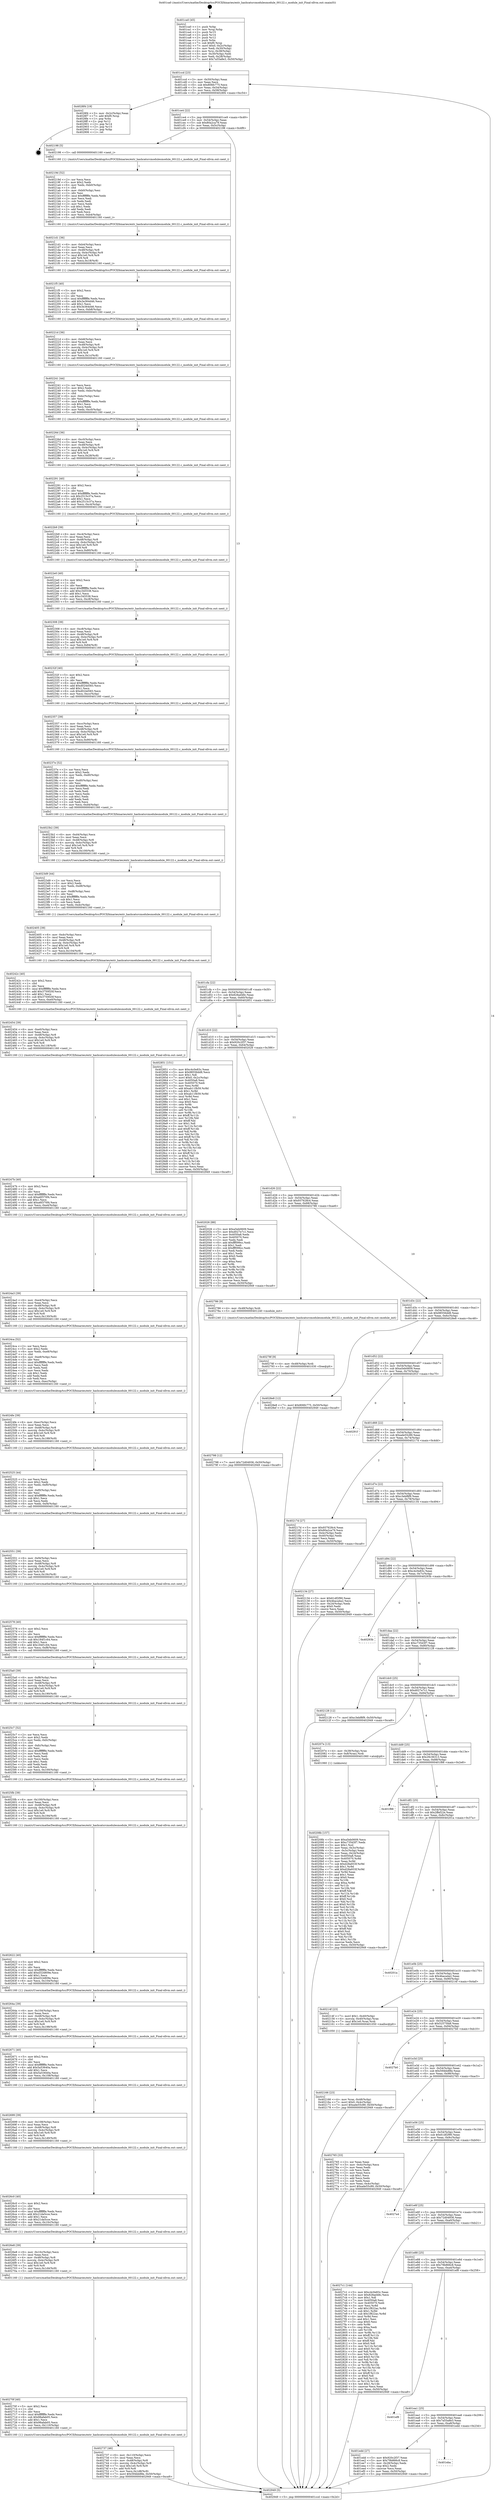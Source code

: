 digraph "0x401ca0" {
  label = "0x401ca0 (/mnt/c/Users/mathe/Desktop/tcc/POCII/binaries/extr_hashcatsrcmodulesmodule_00122.c_module_init_Final-ollvm.out::main(0))"
  labelloc = "t"
  node[shape=record]

  Entry [label="",width=0.3,height=0.3,shape=circle,fillcolor=black,style=filled]
  "0x401ccd" [label="{
     0x401ccd [23]\l
     | [instrs]\l
     &nbsp;&nbsp;0x401ccd \<+3\>: mov -0x50(%rbp),%eax\l
     &nbsp;&nbsp;0x401cd0 \<+2\>: mov %eax,%ecx\l
     &nbsp;&nbsp;0x401cd2 \<+6\>: sub $0x806fc775,%ecx\l
     &nbsp;&nbsp;0x401cd8 \<+3\>: mov %eax,-0x54(%rbp)\l
     &nbsp;&nbsp;0x401cdb \<+3\>: mov %ecx,-0x58(%rbp)\l
     &nbsp;&nbsp;0x401cde \<+6\>: je 00000000004028f4 \<main+0xc54\>\l
  }"]
  "0x4028f4" [label="{
     0x4028f4 [19]\l
     | [instrs]\l
     &nbsp;&nbsp;0x4028f4 \<+3\>: mov -0x2c(%rbp),%eax\l
     &nbsp;&nbsp;0x4028f7 \<+7\>: add $0xf0,%rsp\l
     &nbsp;&nbsp;0x4028fe \<+1\>: pop %rbx\l
     &nbsp;&nbsp;0x4028ff \<+2\>: pop %r12\l
     &nbsp;&nbsp;0x402901 \<+2\>: pop %r14\l
     &nbsp;&nbsp;0x402903 \<+2\>: pop %r15\l
     &nbsp;&nbsp;0x402905 \<+1\>: pop %rbp\l
     &nbsp;&nbsp;0x402906 \<+1\>: ret\l
  }"]
  "0x401ce4" [label="{
     0x401ce4 [22]\l
     | [instrs]\l
     &nbsp;&nbsp;0x401ce4 \<+5\>: jmp 0000000000401ce9 \<main+0x49\>\l
     &nbsp;&nbsp;0x401ce9 \<+3\>: mov -0x54(%rbp),%eax\l
     &nbsp;&nbsp;0x401cec \<+5\>: sub $0x80a2ca79,%eax\l
     &nbsp;&nbsp;0x401cf1 \<+3\>: mov %eax,-0x5c(%rbp)\l
     &nbsp;&nbsp;0x401cf4 \<+6\>: je 0000000000402198 \<main+0x4f8\>\l
  }"]
  Exit [label="",width=0.3,height=0.3,shape=circle,fillcolor=black,style=filled,peripheries=2]
  "0x402198" [label="{
     0x402198 [5]\l
     | [instrs]\l
     &nbsp;&nbsp;0x402198 \<+5\>: call 0000000000401160 \<next_i\>\l
     | [calls]\l
     &nbsp;&nbsp;0x401160 \{1\} (/mnt/c/Users/mathe/Desktop/tcc/POCII/binaries/extr_hashcatsrcmodulesmodule_00122.c_module_init_Final-ollvm.out::next_i)\l
  }"]
  "0x401cfa" [label="{
     0x401cfa [22]\l
     | [instrs]\l
     &nbsp;&nbsp;0x401cfa \<+5\>: jmp 0000000000401cff \<main+0x5f\>\l
     &nbsp;&nbsp;0x401cff \<+3\>: mov -0x54(%rbp),%eax\l
     &nbsp;&nbsp;0x401d02 \<+5\>: sub $0x828ad48c,%eax\l
     &nbsp;&nbsp;0x401d07 \<+3\>: mov %eax,-0x60(%rbp)\l
     &nbsp;&nbsp;0x401d0a \<+6\>: je 0000000000402851 \<main+0xbb1\>\l
  }"]
  "0x402798" [label="{
     0x402798 [12]\l
     | [instrs]\l
     &nbsp;&nbsp;0x402798 \<+7\>: movl $0x72d04936,-0x50(%rbp)\l
     &nbsp;&nbsp;0x40279f \<+5\>: jmp 0000000000402949 \<main+0xca9\>\l
  }"]
  "0x402851" [label="{
     0x402851 [151]\l
     | [instrs]\l
     &nbsp;&nbsp;0x402851 \<+5\>: mov $0xc4c0e83c,%eax\l
     &nbsp;&nbsp;0x402856 \<+5\>: mov $0x98556dd8,%ecx\l
     &nbsp;&nbsp;0x40285b \<+2\>: mov $0x1,%dl\l
     &nbsp;&nbsp;0x40285d \<+7\>: movl $0x0,-0x2c(%rbp)\l
     &nbsp;&nbsp;0x402864 \<+7\>: mov 0x4050a8,%esi\l
     &nbsp;&nbsp;0x40286b \<+7\>: mov 0x405070,%edi\l
     &nbsp;&nbsp;0x402872 \<+3\>: mov %esi,%r8d\l
     &nbsp;&nbsp;0x402875 \<+7\>: add $0xab11fb59,%r8d\l
     &nbsp;&nbsp;0x40287c \<+4\>: sub $0x1,%r8d\l
     &nbsp;&nbsp;0x402880 \<+7\>: sub $0xab11fb59,%r8d\l
     &nbsp;&nbsp;0x402887 \<+4\>: imul %r8d,%esi\l
     &nbsp;&nbsp;0x40288b \<+3\>: and $0x1,%esi\l
     &nbsp;&nbsp;0x40288e \<+3\>: cmp $0x0,%esi\l
     &nbsp;&nbsp;0x402891 \<+4\>: sete %r9b\l
     &nbsp;&nbsp;0x402895 \<+3\>: cmp $0xa,%edi\l
     &nbsp;&nbsp;0x402898 \<+4\>: setl %r10b\l
     &nbsp;&nbsp;0x40289c \<+3\>: mov %r9b,%r11b\l
     &nbsp;&nbsp;0x40289f \<+4\>: xor $0xff,%r11b\l
     &nbsp;&nbsp;0x4028a3 \<+3\>: mov %r10b,%bl\l
     &nbsp;&nbsp;0x4028a6 \<+3\>: xor $0xff,%bl\l
     &nbsp;&nbsp;0x4028a9 \<+3\>: xor $0x1,%dl\l
     &nbsp;&nbsp;0x4028ac \<+3\>: mov %r11b,%r14b\l
     &nbsp;&nbsp;0x4028af \<+4\>: and $0xff,%r14b\l
     &nbsp;&nbsp;0x4028b3 \<+3\>: and %dl,%r9b\l
     &nbsp;&nbsp;0x4028b6 \<+3\>: mov %bl,%r15b\l
     &nbsp;&nbsp;0x4028b9 \<+4\>: and $0xff,%r15b\l
     &nbsp;&nbsp;0x4028bd \<+3\>: and %dl,%r10b\l
     &nbsp;&nbsp;0x4028c0 \<+3\>: or %r9b,%r14b\l
     &nbsp;&nbsp;0x4028c3 \<+3\>: or %r10b,%r15b\l
     &nbsp;&nbsp;0x4028c6 \<+3\>: xor %r15b,%r14b\l
     &nbsp;&nbsp;0x4028c9 \<+3\>: or %bl,%r11b\l
     &nbsp;&nbsp;0x4028cc \<+4\>: xor $0xff,%r11b\l
     &nbsp;&nbsp;0x4028d0 \<+3\>: or $0x1,%dl\l
     &nbsp;&nbsp;0x4028d3 \<+3\>: and %dl,%r11b\l
     &nbsp;&nbsp;0x4028d6 \<+3\>: or %r11b,%r14b\l
     &nbsp;&nbsp;0x4028d9 \<+4\>: test $0x1,%r14b\l
     &nbsp;&nbsp;0x4028dd \<+3\>: cmovne %ecx,%eax\l
     &nbsp;&nbsp;0x4028e0 \<+3\>: mov %eax,-0x50(%rbp)\l
     &nbsp;&nbsp;0x4028e3 \<+5\>: jmp 0000000000402949 \<main+0xca9\>\l
  }"]
  "0x401d10" [label="{
     0x401d10 [22]\l
     | [instrs]\l
     &nbsp;&nbsp;0x401d10 \<+5\>: jmp 0000000000401d15 \<main+0x75\>\l
     &nbsp;&nbsp;0x401d15 \<+3\>: mov -0x54(%rbp),%eax\l
     &nbsp;&nbsp;0x401d18 \<+5\>: sub $0x920c2f37,%eax\l
     &nbsp;&nbsp;0x401d1d \<+3\>: mov %eax,-0x64(%rbp)\l
     &nbsp;&nbsp;0x401d20 \<+6\>: je 0000000000402026 \<main+0x386\>\l
  }"]
  "0x40278f" [label="{
     0x40278f [9]\l
     | [instrs]\l
     &nbsp;&nbsp;0x40278f \<+4\>: mov -0x48(%rbp),%rdi\l
     &nbsp;&nbsp;0x402793 \<+5\>: call 0000000000401030 \<free@plt\>\l
     | [calls]\l
     &nbsp;&nbsp;0x401030 \{1\} (unknown)\l
  }"]
  "0x402026" [label="{
     0x402026 [88]\l
     | [instrs]\l
     &nbsp;&nbsp;0x402026 \<+5\>: mov $0xa5eb0609,%eax\l
     &nbsp;&nbsp;0x40202b \<+5\>: mov $0xd027e7c1,%ecx\l
     &nbsp;&nbsp;0x402030 \<+7\>: mov 0x4050a8,%edx\l
     &nbsp;&nbsp;0x402037 \<+7\>: mov 0x405070,%esi\l
     &nbsp;&nbsp;0x40203e \<+2\>: mov %edx,%edi\l
     &nbsp;&nbsp;0x402040 \<+6\>: add $0xfff099cc,%edi\l
     &nbsp;&nbsp;0x402046 \<+3\>: sub $0x1,%edi\l
     &nbsp;&nbsp;0x402049 \<+6\>: sub $0xfff099cc,%edi\l
     &nbsp;&nbsp;0x40204f \<+3\>: imul %edi,%edx\l
     &nbsp;&nbsp;0x402052 \<+3\>: and $0x1,%edx\l
     &nbsp;&nbsp;0x402055 \<+3\>: cmp $0x0,%edx\l
     &nbsp;&nbsp;0x402058 \<+4\>: sete %r8b\l
     &nbsp;&nbsp;0x40205c \<+3\>: cmp $0xa,%esi\l
     &nbsp;&nbsp;0x40205f \<+4\>: setl %r9b\l
     &nbsp;&nbsp;0x402063 \<+3\>: mov %r8b,%r10b\l
     &nbsp;&nbsp;0x402066 \<+3\>: and %r9b,%r10b\l
     &nbsp;&nbsp;0x402069 \<+3\>: xor %r9b,%r8b\l
     &nbsp;&nbsp;0x40206c \<+3\>: or %r8b,%r10b\l
     &nbsp;&nbsp;0x40206f \<+4\>: test $0x1,%r10b\l
     &nbsp;&nbsp;0x402073 \<+3\>: cmovne %ecx,%eax\l
     &nbsp;&nbsp;0x402076 \<+3\>: mov %eax,-0x50(%rbp)\l
     &nbsp;&nbsp;0x402079 \<+5\>: jmp 0000000000402949 \<main+0xca9\>\l
  }"]
  "0x401d26" [label="{
     0x401d26 [22]\l
     | [instrs]\l
     &nbsp;&nbsp;0x401d26 \<+5\>: jmp 0000000000401d2b \<main+0x8b\>\l
     &nbsp;&nbsp;0x401d2b \<+3\>: mov -0x54(%rbp),%eax\l
     &nbsp;&nbsp;0x401d2e \<+5\>: sub $0x937628c4,%eax\l
     &nbsp;&nbsp;0x401d33 \<+3\>: mov %eax,-0x68(%rbp)\l
     &nbsp;&nbsp;0x401d36 \<+6\>: je 0000000000402786 \<main+0xae6\>\l
  }"]
  "0x402737" [label="{
     0x402737 [46]\l
     | [instrs]\l
     &nbsp;&nbsp;0x402737 \<+6\>: mov -0x110(%rbp),%ecx\l
     &nbsp;&nbsp;0x40273d \<+3\>: imul %eax,%ecx\l
     &nbsp;&nbsp;0x402740 \<+4\>: mov -0x48(%rbp),%r8\l
     &nbsp;&nbsp;0x402744 \<+4\>: movslq -0x4c(%rbp),%r9\l
     &nbsp;&nbsp;0x402748 \<+7\>: imul $0x1e0,%r9,%r9\l
     &nbsp;&nbsp;0x40274f \<+3\>: add %r9,%r8\l
     &nbsp;&nbsp;0x402752 \<+7\>: mov %ecx,0x1d8(%r8)\l
     &nbsp;&nbsp;0x402759 \<+7\>: movl $0x594bb88e,-0x50(%rbp)\l
     &nbsp;&nbsp;0x402760 \<+5\>: jmp 0000000000402949 \<main+0xca9\>\l
  }"]
  "0x402786" [label="{
     0x402786 [9]\l
     | [instrs]\l
     &nbsp;&nbsp;0x402786 \<+4\>: mov -0x48(%rbp),%rdi\l
     &nbsp;&nbsp;0x40278a \<+5\>: call 0000000000401240 \<module_init\>\l
     | [calls]\l
     &nbsp;&nbsp;0x401240 \{1\} (/mnt/c/Users/mathe/Desktop/tcc/POCII/binaries/extr_hashcatsrcmodulesmodule_00122.c_module_init_Final-ollvm.out::module_init)\l
  }"]
  "0x401d3c" [label="{
     0x401d3c [22]\l
     | [instrs]\l
     &nbsp;&nbsp;0x401d3c \<+5\>: jmp 0000000000401d41 \<main+0xa1\>\l
     &nbsp;&nbsp;0x401d41 \<+3\>: mov -0x54(%rbp),%eax\l
     &nbsp;&nbsp;0x401d44 \<+5\>: sub $0x98556dd8,%eax\l
     &nbsp;&nbsp;0x401d49 \<+3\>: mov %eax,-0x6c(%rbp)\l
     &nbsp;&nbsp;0x401d4c \<+6\>: je 00000000004028e8 \<main+0xc48\>\l
  }"]
  "0x40270f" [label="{
     0x40270f [40]\l
     | [instrs]\l
     &nbsp;&nbsp;0x40270f \<+5\>: mov $0x2,%ecx\l
     &nbsp;&nbsp;0x402714 \<+1\>: cltd\l
     &nbsp;&nbsp;0x402715 \<+2\>: idiv %ecx\l
     &nbsp;&nbsp;0x402717 \<+6\>: imul $0xfffffffe,%edx,%ecx\l
     &nbsp;&nbsp;0x40271d \<+6\>: sub $0x98afab05,%ecx\l
     &nbsp;&nbsp;0x402723 \<+3\>: add $0x1,%ecx\l
     &nbsp;&nbsp;0x402726 \<+6\>: add $0x98afab05,%ecx\l
     &nbsp;&nbsp;0x40272c \<+6\>: mov %ecx,-0x110(%rbp)\l
     &nbsp;&nbsp;0x402732 \<+5\>: call 0000000000401160 \<next_i\>\l
     | [calls]\l
     &nbsp;&nbsp;0x401160 \{1\} (/mnt/c/Users/mathe/Desktop/tcc/POCII/binaries/extr_hashcatsrcmodulesmodule_00122.c_module_init_Final-ollvm.out::next_i)\l
  }"]
  "0x4028e8" [label="{
     0x4028e8 [12]\l
     | [instrs]\l
     &nbsp;&nbsp;0x4028e8 \<+7\>: movl $0x806fc775,-0x50(%rbp)\l
     &nbsp;&nbsp;0x4028ef \<+5\>: jmp 0000000000402949 \<main+0xca9\>\l
  }"]
  "0x401d52" [label="{
     0x401d52 [22]\l
     | [instrs]\l
     &nbsp;&nbsp;0x401d52 \<+5\>: jmp 0000000000401d57 \<main+0xb7\>\l
     &nbsp;&nbsp;0x401d57 \<+3\>: mov -0x54(%rbp),%eax\l
     &nbsp;&nbsp;0x401d5a \<+5\>: sub $0xa5eb0609,%eax\l
     &nbsp;&nbsp;0x401d5f \<+3\>: mov %eax,-0x70(%rbp)\l
     &nbsp;&nbsp;0x401d62 \<+6\>: je 000000000040291f \<main+0xc7f\>\l
  }"]
  "0x4026e8" [label="{
     0x4026e8 [39]\l
     | [instrs]\l
     &nbsp;&nbsp;0x4026e8 \<+6\>: mov -0x10c(%rbp),%ecx\l
     &nbsp;&nbsp;0x4026ee \<+3\>: imul %eax,%ecx\l
     &nbsp;&nbsp;0x4026f1 \<+4\>: mov -0x48(%rbp),%r8\l
     &nbsp;&nbsp;0x4026f5 \<+4\>: movslq -0x4c(%rbp),%r9\l
     &nbsp;&nbsp;0x4026f9 \<+7\>: imul $0x1e0,%r9,%r9\l
     &nbsp;&nbsp;0x402700 \<+3\>: add %r9,%r8\l
     &nbsp;&nbsp;0x402703 \<+7\>: mov %ecx,0x1d4(%r8)\l
     &nbsp;&nbsp;0x40270a \<+5\>: call 0000000000401160 \<next_i\>\l
     | [calls]\l
     &nbsp;&nbsp;0x401160 \{1\} (/mnt/c/Users/mathe/Desktop/tcc/POCII/binaries/extr_hashcatsrcmodulesmodule_00122.c_module_init_Final-ollvm.out::next_i)\l
  }"]
  "0x40291f" [label="{
     0x40291f\l
  }", style=dashed]
  "0x401d68" [label="{
     0x401d68 [22]\l
     | [instrs]\l
     &nbsp;&nbsp;0x401d68 \<+5\>: jmp 0000000000401d6d \<main+0xcd\>\l
     &nbsp;&nbsp;0x401d6d \<+3\>: mov -0x54(%rbp),%eax\l
     &nbsp;&nbsp;0x401d70 \<+5\>: sub $0xade55c89,%eax\l
     &nbsp;&nbsp;0x401d75 \<+3\>: mov %eax,-0x74(%rbp)\l
     &nbsp;&nbsp;0x401d78 \<+6\>: je 000000000040217d \<main+0x4dd\>\l
  }"]
  "0x4026c0" [label="{
     0x4026c0 [40]\l
     | [instrs]\l
     &nbsp;&nbsp;0x4026c0 \<+5\>: mov $0x2,%ecx\l
     &nbsp;&nbsp;0x4026c5 \<+1\>: cltd\l
     &nbsp;&nbsp;0x4026c6 \<+2\>: idiv %ecx\l
     &nbsp;&nbsp;0x4026c8 \<+6\>: imul $0xfffffffe,%edx,%ecx\l
     &nbsp;&nbsp;0x4026ce \<+6\>: add $0x21da5cce,%ecx\l
     &nbsp;&nbsp;0x4026d4 \<+3\>: add $0x1,%ecx\l
     &nbsp;&nbsp;0x4026d7 \<+6\>: sub $0x21da5cce,%ecx\l
     &nbsp;&nbsp;0x4026dd \<+6\>: mov %ecx,-0x10c(%rbp)\l
     &nbsp;&nbsp;0x4026e3 \<+5\>: call 0000000000401160 \<next_i\>\l
     | [calls]\l
     &nbsp;&nbsp;0x401160 \{1\} (/mnt/c/Users/mathe/Desktop/tcc/POCII/binaries/extr_hashcatsrcmodulesmodule_00122.c_module_init_Final-ollvm.out::next_i)\l
  }"]
  "0x40217d" [label="{
     0x40217d [27]\l
     | [instrs]\l
     &nbsp;&nbsp;0x40217d \<+5\>: mov $0x937628c4,%eax\l
     &nbsp;&nbsp;0x402182 \<+5\>: mov $0x80a2ca79,%ecx\l
     &nbsp;&nbsp;0x402187 \<+3\>: mov -0x4c(%rbp),%edx\l
     &nbsp;&nbsp;0x40218a \<+3\>: cmp -0x40(%rbp),%edx\l
     &nbsp;&nbsp;0x40218d \<+3\>: cmovl %ecx,%eax\l
     &nbsp;&nbsp;0x402190 \<+3\>: mov %eax,-0x50(%rbp)\l
     &nbsp;&nbsp;0x402193 \<+5\>: jmp 0000000000402949 \<main+0xca9\>\l
  }"]
  "0x401d7e" [label="{
     0x401d7e [22]\l
     | [instrs]\l
     &nbsp;&nbsp;0x401d7e \<+5\>: jmp 0000000000401d83 \<main+0xe3\>\l
     &nbsp;&nbsp;0x401d83 \<+3\>: mov -0x54(%rbp),%eax\l
     &nbsp;&nbsp;0x401d86 \<+5\>: sub $0xc3ebf8f9,%eax\l
     &nbsp;&nbsp;0x401d8b \<+3\>: mov %eax,-0x78(%rbp)\l
     &nbsp;&nbsp;0x401d8e \<+6\>: je 0000000000402134 \<main+0x494\>\l
  }"]
  "0x402699" [label="{
     0x402699 [39]\l
     | [instrs]\l
     &nbsp;&nbsp;0x402699 \<+6\>: mov -0x108(%rbp),%ecx\l
     &nbsp;&nbsp;0x40269f \<+3\>: imul %eax,%ecx\l
     &nbsp;&nbsp;0x4026a2 \<+4\>: mov -0x48(%rbp),%r8\l
     &nbsp;&nbsp;0x4026a6 \<+4\>: movslq -0x4c(%rbp),%r9\l
     &nbsp;&nbsp;0x4026aa \<+7\>: imul $0x1e0,%r9,%r9\l
     &nbsp;&nbsp;0x4026b1 \<+3\>: add %r9,%r8\l
     &nbsp;&nbsp;0x4026b4 \<+7\>: mov %ecx,0x1d0(%r8)\l
     &nbsp;&nbsp;0x4026bb \<+5\>: call 0000000000401160 \<next_i\>\l
     | [calls]\l
     &nbsp;&nbsp;0x401160 \{1\} (/mnt/c/Users/mathe/Desktop/tcc/POCII/binaries/extr_hashcatsrcmodulesmodule_00122.c_module_init_Final-ollvm.out::next_i)\l
  }"]
  "0x402134" [label="{
     0x402134 [27]\l
     | [instrs]\l
     &nbsp;&nbsp;0x402134 \<+5\>: mov $0x61df2f90,%eax\l
     &nbsp;&nbsp;0x402139 \<+5\>: mov $0x4baca4a2,%ecx\l
     &nbsp;&nbsp;0x40213e \<+3\>: mov -0x24(%rbp),%edx\l
     &nbsp;&nbsp;0x402141 \<+3\>: cmp $0x0,%edx\l
     &nbsp;&nbsp;0x402144 \<+3\>: cmove %ecx,%eax\l
     &nbsp;&nbsp;0x402147 \<+3\>: mov %eax,-0x50(%rbp)\l
     &nbsp;&nbsp;0x40214a \<+5\>: jmp 0000000000402949 \<main+0xca9\>\l
  }"]
  "0x401d94" [label="{
     0x401d94 [22]\l
     | [instrs]\l
     &nbsp;&nbsp;0x401d94 \<+5\>: jmp 0000000000401d99 \<main+0xf9\>\l
     &nbsp;&nbsp;0x401d99 \<+3\>: mov -0x54(%rbp),%eax\l
     &nbsp;&nbsp;0x401d9c \<+5\>: sub $0xc4c0e83c,%eax\l
     &nbsp;&nbsp;0x401da1 \<+3\>: mov %eax,-0x7c(%rbp)\l
     &nbsp;&nbsp;0x401da4 \<+6\>: je 000000000040293b \<main+0xc9b\>\l
  }"]
  "0x402671" [label="{
     0x402671 [40]\l
     | [instrs]\l
     &nbsp;&nbsp;0x402671 \<+5\>: mov $0x2,%ecx\l
     &nbsp;&nbsp;0x402676 \<+1\>: cltd\l
     &nbsp;&nbsp;0x402677 \<+2\>: idiv %ecx\l
     &nbsp;&nbsp;0x402679 \<+6\>: imul $0xfffffffe,%edx,%ecx\l
     &nbsp;&nbsp;0x40267f \<+6\>: add $0x5a53640a,%ecx\l
     &nbsp;&nbsp;0x402685 \<+3\>: add $0x1,%ecx\l
     &nbsp;&nbsp;0x402688 \<+6\>: sub $0x5a53640a,%ecx\l
     &nbsp;&nbsp;0x40268e \<+6\>: mov %ecx,-0x108(%rbp)\l
     &nbsp;&nbsp;0x402694 \<+5\>: call 0000000000401160 \<next_i\>\l
     | [calls]\l
     &nbsp;&nbsp;0x401160 \{1\} (/mnt/c/Users/mathe/Desktop/tcc/POCII/binaries/extr_hashcatsrcmodulesmodule_00122.c_module_init_Final-ollvm.out::next_i)\l
  }"]
  "0x40293b" [label="{
     0x40293b\l
  }", style=dashed]
  "0x401daa" [label="{
     0x401daa [22]\l
     | [instrs]\l
     &nbsp;&nbsp;0x401daa \<+5\>: jmp 0000000000401daf \<main+0x10f\>\l
     &nbsp;&nbsp;0x401daf \<+3\>: mov -0x54(%rbp),%eax\l
     &nbsp;&nbsp;0x401db2 \<+5\>: sub $0xc735d3f7,%eax\l
     &nbsp;&nbsp;0x401db7 \<+3\>: mov %eax,-0x80(%rbp)\l
     &nbsp;&nbsp;0x401dba \<+6\>: je 0000000000402128 \<main+0x488\>\l
  }"]
  "0x40264a" [label="{
     0x40264a [39]\l
     | [instrs]\l
     &nbsp;&nbsp;0x40264a \<+6\>: mov -0x104(%rbp),%ecx\l
     &nbsp;&nbsp;0x402650 \<+3\>: imul %eax,%ecx\l
     &nbsp;&nbsp;0x402653 \<+4\>: mov -0x48(%rbp),%r8\l
     &nbsp;&nbsp;0x402657 \<+4\>: movslq -0x4c(%rbp),%r9\l
     &nbsp;&nbsp;0x40265b \<+7\>: imul $0x1e0,%r9,%r9\l
     &nbsp;&nbsp;0x402662 \<+3\>: add %r9,%r8\l
     &nbsp;&nbsp;0x402665 \<+7\>: mov %ecx,0x198(%r8)\l
     &nbsp;&nbsp;0x40266c \<+5\>: call 0000000000401160 \<next_i\>\l
     | [calls]\l
     &nbsp;&nbsp;0x401160 \{1\} (/mnt/c/Users/mathe/Desktop/tcc/POCII/binaries/extr_hashcatsrcmodulesmodule_00122.c_module_init_Final-ollvm.out::next_i)\l
  }"]
  "0x402128" [label="{
     0x402128 [12]\l
     | [instrs]\l
     &nbsp;&nbsp;0x402128 \<+7\>: movl $0xc3ebf8f9,-0x50(%rbp)\l
     &nbsp;&nbsp;0x40212f \<+5\>: jmp 0000000000402949 \<main+0xca9\>\l
  }"]
  "0x401dc0" [label="{
     0x401dc0 [25]\l
     | [instrs]\l
     &nbsp;&nbsp;0x401dc0 \<+5\>: jmp 0000000000401dc5 \<main+0x125\>\l
     &nbsp;&nbsp;0x401dc5 \<+3\>: mov -0x54(%rbp),%eax\l
     &nbsp;&nbsp;0x401dc8 \<+5\>: sub $0xd027e7c1,%eax\l
     &nbsp;&nbsp;0x401dcd \<+6\>: mov %eax,-0x84(%rbp)\l
     &nbsp;&nbsp;0x401dd3 \<+6\>: je 000000000040207e \<main+0x3de\>\l
  }"]
  "0x402622" [label="{
     0x402622 [40]\l
     | [instrs]\l
     &nbsp;&nbsp;0x402622 \<+5\>: mov $0x2,%ecx\l
     &nbsp;&nbsp;0x402627 \<+1\>: cltd\l
     &nbsp;&nbsp;0x402628 \<+2\>: idiv %ecx\l
     &nbsp;&nbsp;0x40262a \<+6\>: imul $0xfffffffe,%edx,%ecx\l
     &nbsp;&nbsp;0x402630 \<+6\>: add $0xd324809e,%ecx\l
     &nbsp;&nbsp;0x402636 \<+3\>: add $0x1,%ecx\l
     &nbsp;&nbsp;0x402639 \<+6\>: sub $0xd324809e,%ecx\l
     &nbsp;&nbsp;0x40263f \<+6\>: mov %ecx,-0x104(%rbp)\l
     &nbsp;&nbsp;0x402645 \<+5\>: call 0000000000401160 \<next_i\>\l
     | [calls]\l
     &nbsp;&nbsp;0x401160 \{1\} (/mnt/c/Users/mathe/Desktop/tcc/POCII/binaries/extr_hashcatsrcmodulesmodule_00122.c_module_init_Final-ollvm.out::next_i)\l
  }"]
  "0x40207e" [label="{
     0x40207e [13]\l
     | [instrs]\l
     &nbsp;&nbsp;0x40207e \<+4\>: mov -0x38(%rbp),%rax\l
     &nbsp;&nbsp;0x402082 \<+4\>: mov 0x8(%rax),%rdi\l
     &nbsp;&nbsp;0x402086 \<+5\>: call 0000000000401060 \<atoi@plt\>\l
     | [calls]\l
     &nbsp;&nbsp;0x401060 \{1\} (unknown)\l
  }"]
  "0x401dd9" [label="{
     0x401dd9 [25]\l
     | [instrs]\l
     &nbsp;&nbsp;0x401dd9 \<+5\>: jmp 0000000000401dde \<main+0x13e\>\l
     &nbsp;&nbsp;0x401dde \<+3\>: mov -0x54(%rbp),%eax\l
     &nbsp;&nbsp;0x401de1 \<+5\>: sub $0x29c36313,%eax\l
     &nbsp;&nbsp;0x401de6 \<+6\>: mov %eax,-0x88(%rbp)\l
     &nbsp;&nbsp;0x401dec \<+6\>: je 0000000000401f88 \<main+0x2e8\>\l
  }"]
  "0x4025fb" [label="{
     0x4025fb [39]\l
     | [instrs]\l
     &nbsp;&nbsp;0x4025fb \<+6\>: mov -0x100(%rbp),%ecx\l
     &nbsp;&nbsp;0x402601 \<+3\>: imul %eax,%ecx\l
     &nbsp;&nbsp;0x402604 \<+4\>: mov -0x48(%rbp),%r8\l
     &nbsp;&nbsp;0x402608 \<+4\>: movslq -0x4c(%rbp),%r9\l
     &nbsp;&nbsp;0x40260c \<+7\>: imul $0x1e0,%r9,%r9\l
     &nbsp;&nbsp;0x402613 \<+3\>: add %r9,%r8\l
     &nbsp;&nbsp;0x402616 \<+7\>: mov %ecx,0x194(%r8)\l
     &nbsp;&nbsp;0x40261d \<+5\>: call 0000000000401160 \<next_i\>\l
     | [calls]\l
     &nbsp;&nbsp;0x401160 \{1\} (/mnt/c/Users/mathe/Desktop/tcc/POCII/binaries/extr_hashcatsrcmodulesmodule_00122.c_module_init_Final-ollvm.out::next_i)\l
  }"]
  "0x401f88" [label="{
     0x401f88\l
  }", style=dashed]
  "0x401df2" [label="{
     0x401df2 [25]\l
     | [instrs]\l
     &nbsp;&nbsp;0x401df2 \<+5\>: jmp 0000000000401df7 \<main+0x157\>\l
     &nbsp;&nbsp;0x401df7 \<+3\>: mov -0x54(%rbp),%eax\l
     &nbsp;&nbsp;0x401dfa \<+5\>: sub $0x2ffef22e,%eax\l
     &nbsp;&nbsp;0x401dff \<+6\>: mov %eax,-0x8c(%rbp)\l
     &nbsp;&nbsp;0x401e05 \<+6\>: je 000000000040201a \<main+0x37a\>\l
  }"]
  "0x4025c7" [label="{
     0x4025c7 [52]\l
     | [instrs]\l
     &nbsp;&nbsp;0x4025c7 \<+2\>: xor %ecx,%ecx\l
     &nbsp;&nbsp;0x4025c9 \<+5\>: mov $0x2,%edx\l
     &nbsp;&nbsp;0x4025ce \<+6\>: mov %edx,-0xfc(%rbp)\l
     &nbsp;&nbsp;0x4025d4 \<+1\>: cltd\l
     &nbsp;&nbsp;0x4025d5 \<+6\>: mov -0xfc(%rbp),%esi\l
     &nbsp;&nbsp;0x4025db \<+2\>: idiv %esi\l
     &nbsp;&nbsp;0x4025dd \<+6\>: imul $0xfffffffe,%edx,%edx\l
     &nbsp;&nbsp;0x4025e3 \<+2\>: mov %ecx,%edi\l
     &nbsp;&nbsp;0x4025e5 \<+2\>: sub %edx,%edi\l
     &nbsp;&nbsp;0x4025e7 \<+2\>: mov %ecx,%edx\l
     &nbsp;&nbsp;0x4025e9 \<+3\>: sub $0x1,%edx\l
     &nbsp;&nbsp;0x4025ec \<+2\>: add %edx,%edi\l
     &nbsp;&nbsp;0x4025ee \<+2\>: sub %edi,%ecx\l
     &nbsp;&nbsp;0x4025f0 \<+6\>: mov %ecx,-0x100(%rbp)\l
     &nbsp;&nbsp;0x4025f6 \<+5\>: call 0000000000401160 \<next_i\>\l
     | [calls]\l
     &nbsp;&nbsp;0x401160 \{1\} (/mnt/c/Users/mathe/Desktop/tcc/POCII/binaries/extr_hashcatsrcmodulesmodule_00122.c_module_init_Final-ollvm.out::next_i)\l
  }"]
  "0x40201a" [label="{
     0x40201a\l
  }", style=dashed]
  "0x401e0b" [label="{
     0x401e0b [25]\l
     | [instrs]\l
     &nbsp;&nbsp;0x401e0b \<+5\>: jmp 0000000000401e10 \<main+0x170\>\l
     &nbsp;&nbsp;0x401e10 \<+3\>: mov -0x54(%rbp),%eax\l
     &nbsp;&nbsp;0x401e13 \<+5\>: sub $0x4baca4a2,%eax\l
     &nbsp;&nbsp;0x401e18 \<+6\>: mov %eax,-0x90(%rbp)\l
     &nbsp;&nbsp;0x401e1e \<+6\>: je 000000000040214f \<main+0x4af\>\l
  }"]
  "0x4025a0" [label="{
     0x4025a0 [39]\l
     | [instrs]\l
     &nbsp;&nbsp;0x4025a0 \<+6\>: mov -0xf8(%rbp),%ecx\l
     &nbsp;&nbsp;0x4025a6 \<+3\>: imul %eax,%ecx\l
     &nbsp;&nbsp;0x4025a9 \<+4\>: mov -0x48(%rbp),%r8\l
     &nbsp;&nbsp;0x4025ad \<+4\>: movslq -0x4c(%rbp),%r9\l
     &nbsp;&nbsp;0x4025b1 \<+7\>: imul $0x1e0,%r9,%r9\l
     &nbsp;&nbsp;0x4025b8 \<+3\>: add %r9,%r8\l
     &nbsp;&nbsp;0x4025bb \<+7\>: mov %ecx,0x190(%r8)\l
     &nbsp;&nbsp;0x4025c2 \<+5\>: call 0000000000401160 \<next_i\>\l
     | [calls]\l
     &nbsp;&nbsp;0x401160 \{1\} (/mnt/c/Users/mathe/Desktop/tcc/POCII/binaries/extr_hashcatsrcmodulesmodule_00122.c_module_init_Final-ollvm.out::next_i)\l
  }"]
  "0x40214f" [label="{
     0x40214f [23]\l
     | [instrs]\l
     &nbsp;&nbsp;0x40214f \<+7\>: movl $0x1,-0x40(%rbp)\l
     &nbsp;&nbsp;0x402156 \<+4\>: movslq -0x40(%rbp),%rax\l
     &nbsp;&nbsp;0x40215a \<+7\>: imul $0x1e0,%rax,%rdi\l
     &nbsp;&nbsp;0x402161 \<+5\>: call 0000000000401050 \<malloc@plt\>\l
     | [calls]\l
     &nbsp;&nbsp;0x401050 \{1\} (unknown)\l
  }"]
  "0x401e24" [label="{
     0x401e24 [25]\l
     | [instrs]\l
     &nbsp;&nbsp;0x401e24 \<+5\>: jmp 0000000000401e29 \<main+0x189\>\l
     &nbsp;&nbsp;0x401e29 \<+3\>: mov -0x54(%rbp),%eax\l
     &nbsp;&nbsp;0x401e2c \<+5\>: sub $0x52575fa8,%eax\l
     &nbsp;&nbsp;0x401e31 \<+6\>: mov %eax,-0x94(%rbp)\l
     &nbsp;&nbsp;0x401e37 \<+6\>: je 00000000004027b0 \<main+0xb10\>\l
  }"]
  "0x402578" [label="{
     0x402578 [40]\l
     | [instrs]\l
     &nbsp;&nbsp;0x402578 \<+5\>: mov $0x2,%ecx\l
     &nbsp;&nbsp;0x40257d \<+1\>: cltd\l
     &nbsp;&nbsp;0x40257e \<+2\>: idiv %ecx\l
     &nbsp;&nbsp;0x402580 \<+6\>: imul $0xfffffffe,%edx,%ecx\l
     &nbsp;&nbsp;0x402586 \<+6\>: sub $0x184f1c64,%ecx\l
     &nbsp;&nbsp;0x40258c \<+3\>: add $0x1,%ecx\l
     &nbsp;&nbsp;0x40258f \<+6\>: add $0x184f1c64,%ecx\l
     &nbsp;&nbsp;0x402595 \<+6\>: mov %ecx,-0xf8(%rbp)\l
     &nbsp;&nbsp;0x40259b \<+5\>: call 0000000000401160 \<next_i\>\l
     | [calls]\l
     &nbsp;&nbsp;0x401160 \{1\} (/mnt/c/Users/mathe/Desktop/tcc/POCII/binaries/extr_hashcatsrcmodulesmodule_00122.c_module_init_Final-ollvm.out::next_i)\l
  }"]
  "0x4027b0" [label="{
     0x4027b0\l
  }", style=dashed]
  "0x401e3d" [label="{
     0x401e3d [25]\l
     | [instrs]\l
     &nbsp;&nbsp;0x401e3d \<+5\>: jmp 0000000000401e42 \<main+0x1a2\>\l
     &nbsp;&nbsp;0x401e42 \<+3\>: mov -0x54(%rbp),%eax\l
     &nbsp;&nbsp;0x401e45 \<+5\>: sub $0x594bb88e,%eax\l
     &nbsp;&nbsp;0x401e4a \<+6\>: mov %eax,-0x98(%rbp)\l
     &nbsp;&nbsp;0x401e50 \<+6\>: je 0000000000402765 \<main+0xac5\>\l
  }"]
  "0x402551" [label="{
     0x402551 [39]\l
     | [instrs]\l
     &nbsp;&nbsp;0x402551 \<+6\>: mov -0xf4(%rbp),%ecx\l
     &nbsp;&nbsp;0x402557 \<+3\>: imul %eax,%ecx\l
     &nbsp;&nbsp;0x40255a \<+4\>: mov -0x48(%rbp),%r8\l
     &nbsp;&nbsp;0x40255e \<+4\>: movslq -0x4c(%rbp),%r9\l
     &nbsp;&nbsp;0x402562 \<+7\>: imul $0x1e0,%r9,%r9\l
     &nbsp;&nbsp;0x402569 \<+3\>: add %r9,%r8\l
     &nbsp;&nbsp;0x40256c \<+7\>: mov %ecx,0x18c(%r8)\l
     &nbsp;&nbsp;0x402573 \<+5\>: call 0000000000401160 \<next_i\>\l
     | [calls]\l
     &nbsp;&nbsp;0x401160 \{1\} (/mnt/c/Users/mathe/Desktop/tcc/POCII/binaries/extr_hashcatsrcmodulesmodule_00122.c_module_init_Final-ollvm.out::next_i)\l
  }"]
  "0x402765" [label="{
     0x402765 [33]\l
     | [instrs]\l
     &nbsp;&nbsp;0x402765 \<+2\>: xor %eax,%eax\l
     &nbsp;&nbsp;0x402767 \<+3\>: mov -0x4c(%rbp),%ecx\l
     &nbsp;&nbsp;0x40276a \<+2\>: mov %eax,%edx\l
     &nbsp;&nbsp;0x40276c \<+2\>: sub %ecx,%edx\l
     &nbsp;&nbsp;0x40276e \<+2\>: mov %eax,%ecx\l
     &nbsp;&nbsp;0x402770 \<+3\>: sub $0x1,%ecx\l
     &nbsp;&nbsp;0x402773 \<+2\>: add %ecx,%edx\l
     &nbsp;&nbsp;0x402775 \<+2\>: sub %edx,%eax\l
     &nbsp;&nbsp;0x402777 \<+3\>: mov %eax,-0x4c(%rbp)\l
     &nbsp;&nbsp;0x40277a \<+7\>: movl $0xade55c89,-0x50(%rbp)\l
     &nbsp;&nbsp;0x402781 \<+5\>: jmp 0000000000402949 \<main+0xca9\>\l
  }"]
  "0x401e56" [label="{
     0x401e56 [25]\l
     | [instrs]\l
     &nbsp;&nbsp;0x401e56 \<+5\>: jmp 0000000000401e5b \<main+0x1bb\>\l
     &nbsp;&nbsp;0x401e5b \<+3\>: mov -0x54(%rbp),%eax\l
     &nbsp;&nbsp;0x401e5e \<+5\>: sub $0x61df2f90,%eax\l
     &nbsp;&nbsp;0x401e63 \<+6\>: mov %eax,-0x9c(%rbp)\l
     &nbsp;&nbsp;0x401e69 \<+6\>: je 00000000004027a4 \<main+0xb04\>\l
  }"]
  "0x402525" [label="{
     0x402525 [44]\l
     | [instrs]\l
     &nbsp;&nbsp;0x402525 \<+2\>: xor %ecx,%ecx\l
     &nbsp;&nbsp;0x402527 \<+5\>: mov $0x2,%edx\l
     &nbsp;&nbsp;0x40252c \<+6\>: mov %edx,-0xf0(%rbp)\l
     &nbsp;&nbsp;0x402532 \<+1\>: cltd\l
     &nbsp;&nbsp;0x402533 \<+6\>: mov -0xf0(%rbp),%esi\l
     &nbsp;&nbsp;0x402539 \<+2\>: idiv %esi\l
     &nbsp;&nbsp;0x40253b \<+6\>: imul $0xfffffffe,%edx,%edx\l
     &nbsp;&nbsp;0x402541 \<+3\>: sub $0x1,%ecx\l
     &nbsp;&nbsp;0x402544 \<+2\>: sub %ecx,%edx\l
     &nbsp;&nbsp;0x402546 \<+6\>: mov %edx,-0xf4(%rbp)\l
     &nbsp;&nbsp;0x40254c \<+5\>: call 0000000000401160 \<next_i\>\l
     | [calls]\l
     &nbsp;&nbsp;0x401160 \{1\} (/mnt/c/Users/mathe/Desktop/tcc/POCII/binaries/extr_hashcatsrcmodulesmodule_00122.c_module_init_Final-ollvm.out::next_i)\l
  }"]
  "0x4027a4" [label="{
     0x4027a4\l
  }", style=dashed]
  "0x401e6f" [label="{
     0x401e6f [25]\l
     | [instrs]\l
     &nbsp;&nbsp;0x401e6f \<+5\>: jmp 0000000000401e74 \<main+0x1d4\>\l
     &nbsp;&nbsp;0x401e74 \<+3\>: mov -0x54(%rbp),%eax\l
     &nbsp;&nbsp;0x401e77 \<+5\>: sub $0x72d04936,%eax\l
     &nbsp;&nbsp;0x401e7c \<+6\>: mov %eax,-0xa0(%rbp)\l
     &nbsp;&nbsp;0x401e82 \<+6\>: je 00000000004027c1 \<main+0xb21\>\l
  }"]
  "0x4024fe" [label="{
     0x4024fe [39]\l
     | [instrs]\l
     &nbsp;&nbsp;0x4024fe \<+6\>: mov -0xec(%rbp),%ecx\l
     &nbsp;&nbsp;0x402504 \<+3\>: imul %eax,%ecx\l
     &nbsp;&nbsp;0x402507 \<+4\>: mov -0x48(%rbp),%r8\l
     &nbsp;&nbsp;0x40250b \<+4\>: movslq -0x4c(%rbp),%r9\l
     &nbsp;&nbsp;0x40250f \<+7\>: imul $0x1e0,%r9,%r9\l
     &nbsp;&nbsp;0x402516 \<+3\>: add %r9,%r8\l
     &nbsp;&nbsp;0x402519 \<+7\>: mov %ecx,0x188(%r8)\l
     &nbsp;&nbsp;0x402520 \<+5\>: call 0000000000401160 \<next_i\>\l
     | [calls]\l
     &nbsp;&nbsp;0x401160 \{1\} (/mnt/c/Users/mathe/Desktop/tcc/POCII/binaries/extr_hashcatsrcmodulesmodule_00122.c_module_init_Final-ollvm.out::next_i)\l
  }"]
  "0x4027c1" [label="{
     0x4027c1 [144]\l
     | [instrs]\l
     &nbsp;&nbsp;0x4027c1 \<+5\>: mov $0xc4c0e83c,%eax\l
     &nbsp;&nbsp;0x4027c6 \<+5\>: mov $0x828ad48c,%ecx\l
     &nbsp;&nbsp;0x4027cb \<+2\>: mov $0x1,%dl\l
     &nbsp;&nbsp;0x4027cd \<+7\>: mov 0x4050a8,%esi\l
     &nbsp;&nbsp;0x4027d4 \<+7\>: mov 0x405070,%edi\l
     &nbsp;&nbsp;0x4027db \<+3\>: mov %esi,%r8d\l
     &nbsp;&nbsp;0x4027de \<+7\>: add $0x1f822ac,%r8d\l
     &nbsp;&nbsp;0x4027e5 \<+4\>: sub $0x1,%r8d\l
     &nbsp;&nbsp;0x4027e9 \<+7\>: sub $0x1f822ac,%r8d\l
     &nbsp;&nbsp;0x4027f0 \<+4\>: imul %r8d,%esi\l
     &nbsp;&nbsp;0x4027f4 \<+3\>: and $0x1,%esi\l
     &nbsp;&nbsp;0x4027f7 \<+3\>: cmp $0x0,%esi\l
     &nbsp;&nbsp;0x4027fa \<+4\>: sete %r9b\l
     &nbsp;&nbsp;0x4027fe \<+3\>: cmp $0xa,%edi\l
     &nbsp;&nbsp;0x402801 \<+4\>: setl %r10b\l
     &nbsp;&nbsp;0x402805 \<+3\>: mov %r9b,%r11b\l
     &nbsp;&nbsp;0x402808 \<+4\>: xor $0xff,%r11b\l
     &nbsp;&nbsp;0x40280c \<+3\>: mov %r10b,%bl\l
     &nbsp;&nbsp;0x40280f \<+3\>: xor $0xff,%bl\l
     &nbsp;&nbsp;0x402812 \<+3\>: xor $0x0,%dl\l
     &nbsp;&nbsp;0x402815 \<+3\>: mov %r11b,%r14b\l
     &nbsp;&nbsp;0x402818 \<+4\>: and $0x0,%r14b\l
     &nbsp;&nbsp;0x40281c \<+3\>: and %dl,%r9b\l
     &nbsp;&nbsp;0x40281f \<+3\>: mov %bl,%r15b\l
     &nbsp;&nbsp;0x402822 \<+4\>: and $0x0,%r15b\l
     &nbsp;&nbsp;0x402826 \<+3\>: and %dl,%r10b\l
     &nbsp;&nbsp;0x402829 \<+3\>: or %r9b,%r14b\l
     &nbsp;&nbsp;0x40282c \<+3\>: or %r10b,%r15b\l
     &nbsp;&nbsp;0x40282f \<+3\>: xor %r15b,%r14b\l
     &nbsp;&nbsp;0x402832 \<+3\>: or %bl,%r11b\l
     &nbsp;&nbsp;0x402835 \<+4\>: xor $0xff,%r11b\l
     &nbsp;&nbsp;0x402839 \<+3\>: or $0x0,%dl\l
     &nbsp;&nbsp;0x40283c \<+3\>: and %dl,%r11b\l
     &nbsp;&nbsp;0x40283f \<+3\>: or %r11b,%r14b\l
     &nbsp;&nbsp;0x402842 \<+4\>: test $0x1,%r14b\l
     &nbsp;&nbsp;0x402846 \<+3\>: cmovne %ecx,%eax\l
     &nbsp;&nbsp;0x402849 \<+3\>: mov %eax,-0x50(%rbp)\l
     &nbsp;&nbsp;0x40284c \<+5\>: jmp 0000000000402949 \<main+0xca9\>\l
  }"]
  "0x401e88" [label="{
     0x401e88 [25]\l
     | [instrs]\l
     &nbsp;&nbsp;0x401e88 \<+5\>: jmp 0000000000401e8d \<main+0x1ed\>\l
     &nbsp;&nbsp;0x401e8d \<+3\>: mov -0x54(%rbp),%eax\l
     &nbsp;&nbsp;0x401e90 \<+5\>: sub $0x79b866c8,%eax\l
     &nbsp;&nbsp;0x401e95 \<+6\>: mov %eax,-0xa4(%rbp)\l
     &nbsp;&nbsp;0x401e9b \<+6\>: je 0000000000401ef8 \<main+0x258\>\l
  }"]
  "0x4024ca" [label="{
     0x4024ca [52]\l
     | [instrs]\l
     &nbsp;&nbsp;0x4024ca \<+2\>: xor %ecx,%ecx\l
     &nbsp;&nbsp;0x4024cc \<+5\>: mov $0x2,%edx\l
     &nbsp;&nbsp;0x4024d1 \<+6\>: mov %edx,-0xe8(%rbp)\l
     &nbsp;&nbsp;0x4024d7 \<+1\>: cltd\l
     &nbsp;&nbsp;0x4024d8 \<+6\>: mov -0xe8(%rbp),%esi\l
     &nbsp;&nbsp;0x4024de \<+2\>: idiv %esi\l
     &nbsp;&nbsp;0x4024e0 \<+6\>: imul $0xfffffffe,%edx,%edx\l
     &nbsp;&nbsp;0x4024e6 \<+2\>: mov %ecx,%edi\l
     &nbsp;&nbsp;0x4024e8 \<+2\>: sub %edx,%edi\l
     &nbsp;&nbsp;0x4024ea \<+2\>: mov %ecx,%edx\l
     &nbsp;&nbsp;0x4024ec \<+3\>: sub $0x1,%edx\l
     &nbsp;&nbsp;0x4024ef \<+2\>: add %edx,%edi\l
     &nbsp;&nbsp;0x4024f1 \<+2\>: sub %edi,%ecx\l
     &nbsp;&nbsp;0x4024f3 \<+6\>: mov %ecx,-0xec(%rbp)\l
     &nbsp;&nbsp;0x4024f9 \<+5\>: call 0000000000401160 \<next_i\>\l
     | [calls]\l
     &nbsp;&nbsp;0x401160 \{1\} (/mnt/c/Users/mathe/Desktop/tcc/POCII/binaries/extr_hashcatsrcmodulesmodule_00122.c_module_init_Final-ollvm.out::next_i)\l
  }"]
  "0x401ef8" [label="{
     0x401ef8\l
  }", style=dashed]
  "0x401ea1" [label="{
     0x401ea1 [25]\l
     | [instrs]\l
     &nbsp;&nbsp;0x401ea1 \<+5\>: jmp 0000000000401ea6 \<main+0x206\>\l
     &nbsp;&nbsp;0x401ea6 \<+3\>: mov -0x54(%rbp),%eax\l
     &nbsp;&nbsp;0x401ea9 \<+5\>: sub $0x7a55a8e3,%eax\l
     &nbsp;&nbsp;0x401eae \<+6\>: mov %eax,-0xa8(%rbp)\l
     &nbsp;&nbsp;0x401eb4 \<+6\>: je 0000000000401edd \<main+0x23d\>\l
  }"]
  "0x4024a3" [label="{
     0x4024a3 [39]\l
     | [instrs]\l
     &nbsp;&nbsp;0x4024a3 \<+6\>: mov -0xe4(%rbp),%ecx\l
     &nbsp;&nbsp;0x4024a9 \<+3\>: imul %eax,%ecx\l
     &nbsp;&nbsp;0x4024ac \<+4\>: mov -0x48(%rbp),%r8\l
     &nbsp;&nbsp;0x4024b0 \<+4\>: movslq -0x4c(%rbp),%r9\l
     &nbsp;&nbsp;0x4024b4 \<+7\>: imul $0x1e0,%r9,%r9\l
     &nbsp;&nbsp;0x4024bb \<+3\>: add %r9,%r8\l
     &nbsp;&nbsp;0x4024be \<+7\>: mov %ecx,0x130(%r8)\l
     &nbsp;&nbsp;0x4024c5 \<+5\>: call 0000000000401160 \<next_i\>\l
     | [calls]\l
     &nbsp;&nbsp;0x401160 \{1\} (/mnt/c/Users/mathe/Desktop/tcc/POCII/binaries/extr_hashcatsrcmodulesmodule_00122.c_module_init_Final-ollvm.out::next_i)\l
  }"]
  "0x401edd" [label="{
     0x401edd [27]\l
     | [instrs]\l
     &nbsp;&nbsp;0x401edd \<+5\>: mov $0x920c2f37,%eax\l
     &nbsp;&nbsp;0x401ee2 \<+5\>: mov $0x79b866c8,%ecx\l
     &nbsp;&nbsp;0x401ee7 \<+3\>: mov -0x28(%rbp),%edx\l
     &nbsp;&nbsp;0x401eea \<+3\>: cmp $0x2,%edx\l
     &nbsp;&nbsp;0x401eed \<+3\>: cmovne %ecx,%eax\l
     &nbsp;&nbsp;0x401ef0 \<+3\>: mov %eax,-0x50(%rbp)\l
     &nbsp;&nbsp;0x401ef3 \<+5\>: jmp 0000000000402949 \<main+0xca9\>\l
  }"]
  "0x401eba" [label="{
     0x401eba\l
  }", style=dashed]
  "0x402949" [label="{
     0x402949 [5]\l
     | [instrs]\l
     &nbsp;&nbsp;0x402949 \<+5\>: jmp 0000000000401ccd \<main+0x2d\>\l
  }"]
  "0x401ca0" [label="{
     0x401ca0 [45]\l
     | [instrs]\l
     &nbsp;&nbsp;0x401ca0 \<+1\>: push %rbp\l
     &nbsp;&nbsp;0x401ca1 \<+3\>: mov %rsp,%rbp\l
     &nbsp;&nbsp;0x401ca4 \<+2\>: push %r15\l
     &nbsp;&nbsp;0x401ca6 \<+2\>: push %r14\l
     &nbsp;&nbsp;0x401ca8 \<+2\>: push %r12\l
     &nbsp;&nbsp;0x401caa \<+1\>: push %rbx\l
     &nbsp;&nbsp;0x401cab \<+7\>: sub $0xf0,%rsp\l
     &nbsp;&nbsp;0x401cb2 \<+7\>: movl $0x0,-0x2c(%rbp)\l
     &nbsp;&nbsp;0x401cb9 \<+3\>: mov %edi,-0x30(%rbp)\l
     &nbsp;&nbsp;0x401cbc \<+4\>: mov %rsi,-0x38(%rbp)\l
     &nbsp;&nbsp;0x401cc0 \<+3\>: mov -0x30(%rbp),%edi\l
     &nbsp;&nbsp;0x401cc3 \<+3\>: mov %edi,-0x28(%rbp)\l
     &nbsp;&nbsp;0x401cc6 \<+7\>: movl $0x7a55a8e3,-0x50(%rbp)\l
  }"]
  "0x40208b" [label="{
     0x40208b [157]\l
     | [instrs]\l
     &nbsp;&nbsp;0x40208b \<+5\>: mov $0xa5eb0609,%ecx\l
     &nbsp;&nbsp;0x402090 \<+5\>: mov $0xc735d3f7,%edx\l
     &nbsp;&nbsp;0x402095 \<+3\>: mov $0x1,%sil\l
     &nbsp;&nbsp;0x402098 \<+3\>: mov %eax,-0x3c(%rbp)\l
     &nbsp;&nbsp;0x40209b \<+3\>: mov -0x3c(%rbp),%eax\l
     &nbsp;&nbsp;0x40209e \<+3\>: mov %eax,-0x24(%rbp)\l
     &nbsp;&nbsp;0x4020a1 \<+7\>: mov 0x4050a8,%eax\l
     &nbsp;&nbsp;0x4020a8 \<+8\>: mov 0x405070,%r8d\l
     &nbsp;&nbsp;0x4020b0 \<+3\>: mov %eax,%r9d\l
     &nbsp;&nbsp;0x4020b3 \<+7\>: sub $0xd28a933f,%r9d\l
     &nbsp;&nbsp;0x4020ba \<+4\>: sub $0x1,%r9d\l
     &nbsp;&nbsp;0x4020be \<+7\>: add $0xd28a933f,%r9d\l
     &nbsp;&nbsp;0x4020c5 \<+4\>: imul %r9d,%eax\l
     &nbsp;&nbsp;0x4020c9 \<+3\>: and $0x1,%eax\l
     &nbsp;&nbsp;0x4020cc \<+3\>: cmp $0x0,%eax\l
     &nbsp;&nbsp;0x4020cf \<+4\>: sete %r10b\l
     &nbsp;&nbsp;0x4020d3 \<+4\>: cmp $0xa,%r8d\l
     &nbsp;&nbsp;0x4020d7 \<+4\>: setl %r11b\l
     &nbsp;&nbsp;0x4020db \<+3\>: mov %r10b,%bl\l
     &nbsp;&nbsp;0x4020de \<+3\>: xor $0xff,%bl\l
     &nbsp;&nbsp;0x4020e1 \<+3\>: mov %r11b,%r14b\l
     &nbsp;&nbsp;0x4020e4 \<+4\>: xor $0xff,%r14b\l
     &nbsp;&nbsp;0x4020e8 \<+4\>: xor $0x0,%sil\l
     &nbsp;&nbsp;0x4020ec \<+3\>: mov %bl,%r15b\l
     &nbsp;&nbsp;0x4020ef \<+4\>: and $0x0,%r15b\l
     &nbsp;&nbsp;0x4020f3 \<+3\>: and %sil,%r10b\l
     &nbsp;&nbsp;0x4020f6 \<+3\>: mov %r14b,%r12b\l
     &nbsp;&nbsp;0x4020f9 \<+4\>: and $0x0,%r12b\l
     &nbsp;&nbsp;0x4020fd \<+3\>: and %sil,%r11b\l
     &nbsp;&nbsp;0x402100 \<+3\>: or %r10b,%r15b\l
     &nbsp;&nbsp;0x402103 \<+3\>: or %r11b,%r12b\l
     &nbsp;&nbsp;0x402106 \<+3\>: xor %r12b,%r15b\l
     &nbsp;&nbsp;0x402109 \<+3\>: or %r14b,%bl\l
     &nbsp;&nbsp;0x40210c \<+3\>: xor $0xff,%bl\l
     &nbsp;&nbsp;0x40210f \<+4\>: or $0x0,%sil\l
     &nbsp;&nbsp;0x402113 \<+3\>: and %sil,%bl\l
     &nbsp;&nbsp;0x402116 \<+3\>: or %bl,%r15b\l
     &nbsp;&nbsp;0x402119 \<+4\>: test $0x1,%r15b\l
     &nbsp;&nbsp;0x40211d \<+3\>: cmovne %edx,%ecx\l
     &nbsp;&nbsp;0x402120 \<+3\>: mov %ecx,-0x50(%rbp)\l
     &nbsp;&nbsp;0x402123 \<+5\>: jmp 0000000000402949 \<main+0xca9\>\l
  }"]
  "0x402166" [label="{
     0x402166 [23]\l
     | [instrs]\l
     &nbsp;&nbsp;0x402166 \<+4\>: mov %rax,-0x48(%rbp)\l
     &nbsp;&nbsp;0x40216a \<+7\>: movl $0x0,-0x4c(%rbp)\l
     &nbsp;&nbsp;0x402171 \<+7\>: movl $0xade55c89,-0x50(%rbp)\l
     &nbsp;&nbsp;0x402178 \<+5\>: jmp 0000000000402949 \<main+0xca9\>\l
  }"]
  "0x40219d" [label="{
     0x40219d [52]\l
     | [instrs]\l
     &nbsp;&nbsp;0x40219d \<+2\>: xor %ecx,%ecx\l
     &nbsp;&nbsp;0x40219f \<+5\>: mov $0x2,%edx\l
     &nbsp;&nbsp;0x4021a4 \<+6\>: mov %edx,-0xb0(%rbp)\l
     &nbsp;&nbsp;0x4021aa \<+1\>: cltd\l
     &nbsp;&nbsp;0x4021ab \<+6\>: mov -0xb0(%rbp),%esi\l
     &nbsp;&nbsp;0x4021b1 \<+2\>: idiv %esi\l
     &nbsp;&nbsp;0x4021b3 \<+6\>: imul $0xfffffffe,%edx,%edx\l
     &nbsp;&nbsp;0x4021b9 \<+2\>: mov %ecx,%edi\l
     &nbsp;&nbsp;0x4021bb \<+2\>: sub %edx,%edi\l
     &nbsp;&nbsp;0x4021bd \<+2\>: mov %ecx,%edx\l
     &nbsp;&nbsp;0x4021bf \<+3\>: sub $0x1,%edx\l
     &nbsp;&nbsp;0x4021c2 \<+2\>: add %edx,%edi\l
     &nbsp;&nbsp;0x4021c4 \<+2\>: sub %edi,%ecx\l
     &nbsp;&nbsp;0x4021c6 \<+6\>: mov %ecx,-0xb4(%rbp)\l
     &nbsp;&nbsp;0x4021cc \<+5\>: call 0000000000401160 \<next_i\>\l
     | [calls]\l
     &nbsp;&nbsp;0x401160 \{1\} (/mnt/c/Users/mathe/Desktop/tcc/POCII/binaries/extr_hashcatsrcmodulesmodule_00122.c_module_init_Final-ollvm.out::next_i)\l
  }"]
  "0x4021d1" [label="{
     0x4021d1 [36]\l
     | [instrs]\l
     &nbsp;&nbsp;0x4021d1 \<+6\>: mov -0xb4(%rbp),%ecx\l
     &nbsp;&nbsp;0x4021d7 \<+3\>: imul %eax,%ecx\l
     &nbsp;&nbsp;0x4021da \<+4\>: mov -0x48(%rbp),%r8\l
     &nbsp;&nbsp;0x4021de \<+4\>: movslq -0x4c(%rbp),%r9\l
     &nbsp;&nbsp;0x4021e2 \<+7\>: imul $0x1e0,%r9,%r9\l
     &nbsp;&nbsp;0x4021e9 \<+3\>: add %r9,%r8\l
     &nbsp;&nbsp;0x4021ec \<+4\>: mov %ecx,0x18(%r8)\l
     &nbsp;&nbsp;0x4021f0 \<+5\>: call 0000000000401160 \<next_i\>\l
     | [calls]\l
     &nbsp;&nbsp;0x401160 \{1\} (/mnt/c/Users/mathe/Desktop/tcc/POCII/binaries/extr_hashcatsrcmodulesmodule_00122.c_module_init_Final-ollvm.out::next_i)\l
  }"]
  "0x4021f5" [label="{
     0x4021f5 [40]\l
     | [instrs]\l
     &nbsp;&nbsp;0x4021f5 \<+5\>: mov $0x2,%ecx\l
     &nbsp;&nbsp;0x4021fa \<+1\>: cltd\l
     &nbsp;&nbsp;0x4021fb \<+2\>: idiv %ecx\l
     &nbsp;&nbsp;0x4021fd \<+6\>: imul $0xfffffffe,%edx,%ecx\l
     &nbsp;&nbsp;0x402203 \<+6\>: add $0x3e364d46,%ecx\l
     &nbsp;&nbsp;0x402209 \<+3\>: add $0x1,%ecx\l
     &nbsp;&nbsp;0x40220c \<+6\>: sub $0x3e364d46,%ecx\l
     &nbsp;&nbsp;0x402212 \<+6\>: mov %ecx,-0xb8(%rbp)\l
     &nbsp;&nbsp;0x402218 \<+5\>: call 0000000000401160 \<next_i\>\l
     | [calls]\l
     &nbsp;&nbsp;0x401160 \{1\} (/mnt/c/Users/mathe/Desktop/tcc/POCII/binaries/extr_hashcatsrcmodulesmodule_00122.c_module_init_Final-ollvm.out::next_i)\l
  }"]
  "0x40221d" [label="{
     0x40221d [36]\l
     | [instrs]\l
     &nbsp;&nbsp;0x40221d \<+6\>: mov -0xb8(%rbp),%ecx\l
     &nbsp;&nbsp;0x402223 \<+3\>: imul %eax,%ecx\l
     &nbsp;&nbsp;0x402226 \<+4\>: mov -0x48(%rbp),%r8\l
     &nbsp;&nbsp;0x40222a \<+4\>: movslq -0x4c(%rbp),%r9\l
     &nbsp;&nbsp;0x40222e \<+7\>: imul $0x1e0,%r9,%r9\l
     &nbsp;&nbsp;0x402235 \<+3\>: add %r9,%r8\l
     &nbsp;&nbsp;0x402238 \<+4\>: mov %ecx,0x1c(%r8)\l
     &nbsp;&nbsp;0x40223c \<+5\>: call 0000000000401160 \<next_i\>\l
     | [calls]\l
     &nbsp;&nbsp;0x401160 \{1\} (/mnt/c/Users/mathe/Desktop/tcc/POCII/binaries/extr_hashcatsrcmodulesmodule_00122.c_module_init_Final-ollvm.out::next_i)\l
  }"]
  "0x402241" [label="{
     0x402241 [44]\l
     | [instrs]\l
     &nbsp;&nbsp;0x402241 \<+2\>: xor %ecx,%ecx\l
     &nbsp;&nbsp;0x402243 \<+5\>: mov $0x2,%edx\l
     &nbsp;&nbsp;0x402248 \<+6\>: mov %edx,-0xbc(%rbp)\l
     &nbsp;&nbsp;0x40224e \<+1\>: cltd\l
     &nbsp;&nbsp;0x40224f \<+6\>: mov -0xbc(%rbp),%esi\l
     &nbsp;&nbsp;0x402255 \<+2\>: idiv %esi\l
     &nbsp;&nbsp;0x402257 \<+6\>: imul $0xfffffffe,%edx,%edx\l
     &nbsp;&nbsp;0x40225d \<+3\>: sub $0x1,%ecx\l
     &nbsp;&nbsp;0x402260 \<+2\>: sub %ecx,%edx\l
     &nbsp;&nbsp;0x402262 \<+6\>: mov %edx,-0xc0(%rbp)\l
     &nbsp;&nbsp;0x402268 \<+5\>: call 0000000000401160 \<next_i\>\l
     | [calls]\l
     &nbsp;&nbsp;0x401160 \{1\} (/mnt/c/Users/mathe/Desktop/tcc/POCII/binaries/extr_hashcatsrcmodulesmodule_00122.c_module_init_Final-ollvm.out::next_i)\l
  }"]
  "0x40226d" [label="{
     0x40226d [36]\l
     | [instrs]\l
     &nbsp;&nbsp;0x40226d \<+6\>: mov -0xc0(%rbp),%ecx\l
     &nbsp;&nbsp;0x402273 \<+3\>: imul %eax,%ecx\l
     &nbsp;&nbsp;0x402276 \<+4\>: mov -0x48(%rbp),%r8\l
     &nbsp;&nbsp;0x40227a \<+4\>: movslq -0x4c(%rbp),%r9\l
     &nbsp;&nbsp;0x40227e \<+7\>: imul $0x1e0,%r9,%r9\l
     &nbsp;&nbsp;0x402285 \<+3\>: add %r9,%r8\l
     &nbsp;&nbsp;0x402288 \<+4\>: mov %ecx,0x28(%r8)\l
     &nbsp;&nbsp;0x40228c \<+5\>: call 0000000000401160 \<next_i\>\l
     | [calls]\l
     &nbsp;&nbsp;0x401160 \{1\} (/mnt/c/Users/mathe/Desktop/tcc/POCII/binaries/extr_hashcatsrcmodulesmodule_00122.c_module_init_Final-ollvm.out::next_i)\l
  }"]
  "0x402291" [label="{
     0x402291 [40]\l
     | [instrs]\l
     &nbsp;&nbsp;0x402291 \<+5\>: mov $0x2,%ecx\l
     &nbsp;&nbsp;0x402296 \<+1\>: cltd\l
     &nbsp;&nbsp;0x402297 \<+2\>: idiv %ecx\l
     &nbsp;&nbsp;0x402299 \<+6\>: imul $0xfffffffe,%edx,%ecx\l
     &nbsp;&nbsp;0x40229f \<+6\>: sub $0x2515c37a,%ecx\l
     &nbsp;&nbsp;0x4022a5 \<+3\>: add $0x1,%ecx\l
     &nbsp;&nbsp;0x4022a8 \<+6\>: add $0x2515c37a,%ecx\l
     &nbsp;&nbsp;0x4022ae \<+6\>: mov %ecx,-0xc4(%rbp)\l
     &nbsp;&nbsp;0x4022b4 \<+5\>: call 0000000000401160 \<next_i\>\l
     | [calls]\l
     &nbsp;&nbsp;0x401160 \{1\} (/mnt/c/Users/mathe/Desktop/tcc/POCII/binaries/extr_hashcatsrcmodulesmodule_00122.c_module_init_Final-ollvm.out::next_i)\l
  }"]
  "0x4022b9" [label="{
     0x4022b9 [39]\l
     | [instrs]\l
     &nbsp;&nbsp;0x4022b9 \<+6\>: mov -0xc4(%rbp),%ecx\l
     &nbsp;&nbsp;0x4022bf \<+3\>: imul %eax,%ecx\l
     &nbsp;&nbsp;0x4022c2 \<+4\>: mov -0x48(%rbp),%r8\l
     &nbsp;&nbsp;0x4022c6 \<+4\>: movslq -0x4c(%rbp),%r9\l
     &nbsp;&nbsp;0x4022ca \<+7\>: imul $0x1e0,%r9,%r9\l
     &nbsp;&nbsp;0x4022d1 \<+3\>: add %r9,%r8\l
     &nbsp;&nbsp;0x4022d4 \<+7\>: mov %ecx,0x80(%r8)\l
     &nbsp;&nbsp;0x4022db \<+5\>: call 0000000000401160 \<next_i\>\l
     | [calls]\l
     &nbsp;&nbsp;0x401160 \{1\} (/mnt/c/Users/mathe/Desktop/tcc/POCII/binaries/extr_hashcatsrcmodulesmodule_00122.c_module_init_Final-ollvm.out::next_i)\l
  }"]
  "0x4022e0" [label="{
     0x4022e0 [40]\l
     | [instrs]\l
     &nbsp;&nbsp;0x4022e0 \<+5\>: mov $0x2,%ecx\l
     &nbsp;&nbsp;0x4022e5 \<+1\>: cltd\l
     &nbsp;&nbsp;0x4022e6 \<+2\>: idiv %ecx\l
     &nbsp;&nbsp;0x4022e8 \<+6\>: imul $0xfffffffe,%edx,%ecx\l
     &nbsp;&nbsp;0x4022ee \<+6\>: add $0xc345538,%ecx\l
     &nbsp;&nbsp;0x4022f4 \<+3\>: add $0x1,%ecx\l
     &nbsp;&nbsp;0x4022f7 \<+6\>: sub $0xc345538,%ecx\l
     &nbsp;&nbsp;0x4022fd \<+6\>: mov %ecx,-0xc8(%rbp)\l
     &nbsp;&nbsp;0x402303 \<+5\>: call 0000000000401160 \<next_i\>\l
     | [calls]\l
     &nbsp;&nbsp;0x401160 \{1\} (/mnt/c/Users/mathe/Desktop/tcc/POCII/binaries/extr_hashcatsrcmodulesmodule_00122.c_module_init_Final-ollvm.out::next_i)\l
  }"]
  "0x402308" [label="{
     0x402308 [39]\l
     | [instrs]\l
     &nbsp;&nbsp;0x402308 \<+6\>: mov -0xc8(%rbp),%ecx\l
     &nbsp;&nbsp;0x40230e \<+3\>: imul %eax,%ecx\l
     &nbsp;&nbsp;0x402311 \<+4\>: mov -0x48(%rbp),%r8\l
     &nbsp;&nbsp;0x402315 \<+4\>: movslq -0x4c(%rbp),%r9\l
     &nbsp;&nbsp;0x402319 \<+7\>: imul $0x1e0,%r9,%r9\l
     &nbsp;&nbsp;0x402320 \<+3\>: add %r9,%r8\l
     &nbsp;&nbsp;0x402323 \<+7\>: mov %ecx,0x84(%r8)\l
     &nbsp;&nbsp;0x40232a \<+5\>: call 0000000000401160 \<next_i\>\l
     | [calls]\l
     &nbsp;&nbsp;0x401160 \{1\} (/mnt/c/Users/mathe/Desktop/tcc/POCII/binaries/extr_hashcatsrcmodulesmodule_00122.c_module_init_Final-ollvm.out::next_i)\l
  }"]
  "0x40232f" [label="{
     0x40232f [40]\l
     | [instrs]\l
     &nbsp;&nbsp;0x40232f \<+5\>: mov $0x2,%ecx\l
     &nbsp;&nbsp;0x402334 \<+1\>: cltd\l
     &nbsp;&nbsp;0x402335 \<+2\>: idiv %ecx\l
     &nbsp;&nbsp;0x402337 \<+6\>: imul $0xfffffffe,%edx,%ecx\l
     &nbsp;&nbsp;0x40233d \<+6\>: add $0xd024d583,%ecx\l
     &nbsp;&nbsp;0x402343 \<+3\>: add $0x1,%ecx\l
     &nbsp;&nbsp;0x402346 \<+6\>: sub $0xd024d583,%ecx\l
     &nbsp;&nbsp;0x40234c \<+6\>: mov %ecx,-0xcc(%rbp)\l
     &nbsp;&nbsp;0x402352 \<+5\>: call 0000000000401160 \<next_i\>\l
     | [calls]\l
     &nbsp;&nbsp;0x401160 \{1\} (/mnt/c/Users/mathe/Desktop/tcc/POCII/binaries/extr_hashcatsrcmodulesmodule_00122.c_module_init_Final-ollvm.out::next_i)\l
  }"]
  "0x402357" [label="{
     0x402357 [39]\l
     | [instrs]\l
     &nbsp;&nbsp;0x402357 \<+6\>: mov -0xcc(%rbp),%ecx\l
     &nbsp;&nbsp;0x40235d \<+3\>: imul %eax,%ecx\l
     &nbsp;&nbsp;0x402360 \<+4\>: mov -0x48(%rbp),%r8\l
     &nbsp;&nbsp;0x402364 \<+4\>: movslq -0x4c(%rbp),%r9\l
     &nbsp;&nbsp;0x402368 \<+7\>: imul $0x1e0,%r9,%r9\l
     &nbsp;&nbsp;0x40236f \<+3\>: add %r9,%r8\l
     &nbsp;&nbsp;0x402372 \<+7\>: mov %ecx,0x90(%r8)\l
     &nbsp;&nbsp;0x402379 \<+5\>: call 0000000000401160 \<next_i\>\l
     | [calls]\l
     &nbsp;&nbsp;0x401160 \{1\} (/mnt/c/Users/mathe/Desktop/tcc/POCII/binaries/extr_hashcatsrcmodulesmodule_00122.c_module_init_Final-ollvm.out::next_i)\l
  }"]
  "0x40237e" [label="{
     0x40237e [52]\l
     | [instrs]\l
     &nbsp;&nbsp;0x40237e \<+2\>: xor %ecx,%ecx\l
     &nbsp;&nbsp;0x402380 \<+5\>: mov $0x2,%edx\l
     &nbsp;&nbsp;0x402385 \<+6\>: mov %edx,-0xd0(%rbp)\l
     &nbsp;&nbsp;0x40238b \<+1\>: cltd\l
     &nbsp;&nbsp;0x40238c \<+6\>: mov -0xd0(%rbp),%esi\l
     &nbsp;&nbsp;0x402392 \<+2\>: idiv %esi\l
     &nbsp;&nbsp;0x402394 \<+6\>: imul $0xfffffffe,%edx,%edx\l
     &nbsp;&nbsp;0x40239a \<+2\>: mov %ecx,%edi\l
     &nbsp;&nbsp;0x40239c \<+2\>: sub %edx,%edi\l
     &nbsp;&nbsp;0x40239e \<+2\>: mov %ecx,%edx\l
     &nbsp;&nbsp;0x4023a0 \<+3\>: sub $0x1,%edx\l
     &nbsp;&nbsp;0x4023a3 \<+2\>: add %edx,%edi\l
     &nbsp;&nbsp;0x4023a5 \<+2\>: sub %edi,%ecx\l
     &nbsp;&nbsp;0x4023a7 \<+6\>: mov %ecx,-0xd4(%rbp)\l
     &nbsp;&nbsp;0x4023ad \<+5\>: call 0000000000401160 \<next_i\>\l
     | [calls]\l
     &nbsp;&nbsp;0x401160 \{1\} (/mnt/c/Users/mathe/Desktop/tcc/POCII/binaries/extr_hashcatsrcmodulesmodule_00122.c_module_init_Final-ollvm.out::next_i)\l
  }"]
  "0x4023b2" [label="{
     0x4023b2 [39]\l
     | [instrs]\l
     &nbsp;&nbsp;0x4023b2 \<+6\>: mov -0xd4(%rbp),%ecx\l
     &nbsp;&nbsp;0x4023b8 \<+3\>: imul %eax,%ecx\l
     &nbsp;&nbsp;0x4023bb \<+4\>: mov -0x48(%rbp),%r8\l
     &nbsp;&nbsp;0x4023bf \<+4\>: movslq -0x4c(%rbp),%r9\l
     &nbsp;&nbsp;0x4023c3 \<+7\>: imul $0x1e0,%r9,%r9\l
     &nbsp;&nbsp;0x4023ca \<+3\>: add %r9,%r8\l
     &nbsp;&nbsp;0x4023cd \<+7\>: mov %ecx,0x100(%r8)\l
     &nbsp;&nbsp;0x4023d4 \<+5\>: call 0000000000401160 \<next_i\>\l
     | [calls]\l
     &nbsp;&nbsp;0x401160 \{1\} (/mnt/c/Users/mathe/Desktop/tcc/POCII/binaries/extr_hashcatsrcmodulesmodule_00122.c_module_init_Final-ollvm.out::next_i)\l
  }"]
  "0x4023d9" [label="{
     0x4023d9 [44]\l
     | [instrs]\l
     &nbsp;&nbsp;0x4023d9 \<+2\>: xor %ecx,%ecx\l
     &nbsp;&nbsp;0x4023db \<+5\>: mov $0x2,%edx\l
     &nbsp;&nbsp;0x4023e0 \<+6\>: mov %edx,-0xd8(%rbp)\l
     &nbsp;&nbsp;0x4023e6 \<+1\>: cltd\l
     &nbsp;&nbsp;0x4023e7 \<+6\>: mov -0xd8(%rbp),%esi\l
     &nbsp;&nbsp;0x4023ed \<+2\>: idiv %esi\l
     &nbsp;&nbsp;0x4023ef \<+6\>: imul $0xfffffffe,%edx,%edx\l
     &nbsp;&nbsp;0x4023f5 \<+3\>: sub $0x1,%ecx\l
     &nbsp;&nbsp;0x4023f8 \<+2\>: sub %ecx,%edx\l
     &nbsp;&nbsp;0x4023fa \<+6\>: mov %edx,-0xdc(%rbp)\l
     &nbsp;&nbsp;0x402400 \<+5\>: call 0000000000401160 \<next_i\>\l
     | [calls]\l
     &nbsp;&nbsp;0x401160 \{1\} (/mnt/c/Users/mathe/Desktop/tcc/POCII/binaries/extr_hashcatsrcmodulesmodule_00122.c_module_init_Final-ollvm.out::next_i)\l
  }"]
  "0x402405" [label="{
     0x402405 [39]\l
     | [instrs]\l
     &nbsp;&nbsp;0x402405 \<+6\>: mov -0xdc(%rbp),%ecx\l
     &nbsp;&nbsp;0x40240b \<+3\>: imul %eax,%ecx\l
     &nbsp;&nbsp;0x40240e \<+4\>: mov -0x48(%rbp),%r8\l
     &nbsp;&nbsp;0x402412 \<+4\>: movslq -0x4c(%rbp),%r9\l
     &nbsp;&nbsp;0x402416 \<+7\>: imul $0x1e0,%r9,%r9\l
     &nbsp;&nbsp;0x40241d \<+3\>: add %r9,%r8\l
     &nbsp;&nbsp;0x402420 \<+7\>: mov %ecx,0x104(%r8)\l
     &nbsp;&nbsp;0x402427 \<+5\>: call 0000000000401160 \<next_i\>\l
     | [calls]\l
     &nbsp;&nbsp;0x401160 \{1\} (/mnt/c/Users/mathe/Desktop/tcc/POCII/binaries/extr_hashcatsrcmodulesmodule_00122.c_module_init_Final-ollvm.out::next_i)\l
  }"]
  "0x40242c" [label="{
     0x40242c [40]\l
     | [instrs]\l
     &nbsp;&nbsp;0x40242c \<+5\>: mov $0x2,%ecx\l
     &nbsp;&nbsp;0x402431 \<+1\>: cltd\l
     &nbsp;&nbsp;0x402432 \<+2\>: idiv %ecx\l
     &nbsp;&nbsp;0x402434 \<+6\>: imul $0xfffffffe,%edx,%ecx\l
     &nbsp;&nbsp;0x40243a \<+6\>: add $0x3750f20f,%ecx\l
     &nbsp;&nbsp;0x402440 \<+3\>: add $0x1,%ecx\l
     &nbsp;&nbsp;0x402443 \<+6\>: sub $0x3750f20f,%ecx\l
     &nbsp;&nbsp;0x402449 \<+6\>: mov %ecx,-0xe0(%rbp)\l
     &nbsp;&nbsp;0x40244f \<+5\>: call 0000000000401160 \<next_i\>\l
     | [calls]\l
     &nbsp;&nbsp;0x401160 \{1\} (/mnt/c/Users/mathe/Desktop/tcc/POCII/binaries/extr_hashcatsrcmodulesmodule_00122.c_module_init_Final-ollvm.out::next_i)\l
  }"]
  "0x402454" [label="{
     0x402454 [39]\l
     | [instrs]\l
     &nbsp;&nbsp;0x402454 \<+6\>: mov -0xe0(%rbp),%ecx\l
     &nbsp;&nbsp;0x40245a \<+3\>: imul %eax,%ecx\l
     &nbsp;&nbsp;0x40245d \<+4\>: mov -0x48(%rbp),%r8\l
     &nbsp;&nbsp;0x402461 \<+4\>: movslq -0x4c(%rbp),%r9\l
     &nbsp;&nbsp;0x402465 \<+7\>: imul $0x1e0,%r9,%r9\l
     &nbsp;&nbsp;0x40246c \<+3\>: add %r9,%r8\l
     &nbsp;&nbsp;0x40246f \<+7\>: mov %ecx,0x118(%r8)\l
     &nbsp;&nbsp;0x402476 \<+5\>: call 0000000000401160 \<next_i\>\l
     | [calls]\l
     &nbsp;&nbsp;0x401160 \{1\} (/mnt/c/Users/mathe/Desktop/tcc/POCII/binaries/extr_hashcatsrcmodulesmodule_00122.c_module_init_Final-ollvm.out::next_i)\l
  }"]
  "0x40247b" [label="{
     0x40247b [40]\l
     | [instrs]\l
     &nbsp;&nbsp;0x40247b \<+5\>: mov $0x2,%ecx\l
     &nbsp;&nbsp;0x402480 \<+1\>: cltd\l
     &nbsp;&nbsp;0x402481 \<+2\>: idiv %ecx\l
     &nbsp;&nbsp;0x402483 \<+6\>: imul $0xfffffffe,%edx,%ecx\l
     &nbsp;&nbsp;0x402489 \<+6\>: sub $0xa6f370f4,%ecx\l
     &nbsp;&nbsp;0x40248f \<+3\>: add $0x1,%ecx\l
     &nbsp;&nbsp;0x402492 \<+6\>: add $0xa6f370f4,%ecx\l
     &nbsp;&nbsp;0x402498 \<+6\>: mov %ecx,-0xe4(%rbp)\l
     &nbsp;&nbsp;0x40249e \<+5\>: call 0000000000401160 \<next_i\>\l
     | [calls]\l
     &nbsp;&nbsp;0x401160 \{1\} (/mnt/c/Users/mathe/Desktop/tcc/POCII/binaries/extr_hashcatsrcmodulesmodule_00122.c_module_init_Final-ollvm.out::next_i)\l
  }"]
  Entry -> "0x401ca0" [label=" 1"]
  "0x401ccd" -> "0x4028f4" [label=" 1"]
  "0x401ccd" -> "0x401ce4" [label=" 14"]
  "0x4028f4" -> Exit [label=" 1"]
  "0x401ce4" -> "0x402198" [label=" 1"]
  "0x401ce4" -> "0x401cfa" [label=" 13"]
  "0x4028e8" -> "0x402949" [label=" 1"]
  "0x401cfa" -> "0x402851" [label=" 1"]
  "0x401cfa" -> "0x401d10" [label=" 12"]
  "0x402851" -> "0x402949" [label=" 1"]
  "0x401d10" -> "0x402026" [label=" 1"]
  "0x401d10" -> "0x401d26" [label=" 11"]
  "0x4027c1" -> "0x402949" [label=" 1"]
  "0x401d26" -> "0x402786" [label=" 1"]
  "0x401d26" -> "0x401d3c" [label=" 10"]
  "0x402798" -> "0x402949" [label=" 1"]
  "0x401d3c" -> "0x4028e8" [label=" 1"]
  "0x401d3c" -> "0x401d52" [label=" 9"]
  "0x40278f" -> "0x402798" [label=" 1"]
  "0x401d52" -> "0x40291f" [label=" 0"]
  "0x401d52" -> "0x401d68" [label=" 9"]
  "0x402786" -> "0x40278f" [label=" 1"]
  "0x401d68" -> "0x40217d" [label=" 2"]
  "0x401d68" -> "0x401d7e" [label=" 7"]
  "0x402765" -> "0x402949" [label=" 1"]
  "0x401d7e" -> "0x402134" [label=" 1"]
  "0x401d7e" -> "0x401d94" [label=" 6"]
  "0x402737" -> "0x402949" [label=" 1"]
  "0x401d94" -> "0x40293b" [label=" 0"]
  "0x401d94" -> "0x401daa" [label=" 6"]
  "0x40270f" -> "0x402737" [label=" 1"]
  "0x401daa" -> "0x402128" [label=" 1"]
  "0x401daa" -> "0x401dc0" [label=" 5"]
  "0x4026e8" -> "0x40270f" [label=" 1"]
  "0x401dc0" -> "0x40207e" [label=" 1"]
  "0x401dc0" -> "0x401dd9" [label=" 4"]
  "0x4026c0" -> "0x4026e8" [label=" 1"]
  "0x401dd9" -> "0x401f88" [label=" 0"]
  "0x401dd9" -> "0x401df2" [label=" 4"]
  "0x402699" -> "0x4026c0" [label=" 1"]
  "0x401df2" -> "0x40201a" [label=" 0"]
  "0x401df2" -> "0x401e0b" [label=" 4"]
  "0x402671" -> "0x402699" [label=" 1"]
  "0x401e0b" -> "0x40214f" [label=" 1"]
  "0x401e0b" -> "0x401e24" [label=" 3"]
  "0x40264a" -> "0x402671" [label=" 1"]
  "0x401e24" -> "0x4027b0" [label=" 0"]
  "0x401e24" -> "0x401e3d" [label=" 3"]
  "0x402622" -> "0x40264a" [label=" 1"]
  "0x401e3d" -> "0x402765" [label=" 1"]
  "0x401e3d" -> "0x401e56" [label=" 2"]
  "0x4025fb" -> "0x402622" [label=" 1"]
  "0x401e56" -> "0x4027a4" [label=" 0"]
  "0x401e56" -> "0x401e6f" [label=" 2"]
  "0x4025c7" -> "0x4025fb" [label=" 1"]
  "0x401e6f" -> "0x4027c1" [label=" 1"]
  "0x401e6f" -> "0x401e88" [label=" 1"]
  "0x4025a0" -> "0x4025c7" [label=" 1"]
  "0x401e88" -> "0x401ef8" [label=" 0"]
  "0x401e88" -> "0x401ea1" [label=" 1"]
  "0x402578" -> "0x4025a0" [label=" 1"]
  "0x401ea1" -> "0x401edd" [label=" 1"]
  "0x401ea1" -> "0x401eba" [label=" 0"]
  "0x401edd" -> "0x402949" [label=" 1"]
  "0x401ca0" -> "0x401ccd" [label=" 1"]
  "0x402949" -> "0x401ccd" [label=" 14"]
  "0x402026" -> "0x402949" [label=" 1"]
  "0x40207e" -> "0x40208b" [label=" 1"]
  "0x40208b" -> "0x402949" [label=" 1"]
  "0x402128" -> "0x402949" [label=" 1"]
  "0x402134" -> "0x402949" [label=" 1"]
  "0x40214f" -> "0x402166" [label=" 1"]
  "0x402166" -> "0x402949" [label=" 1"]
  "0x40217d" -> "0x402949" [label=" 2"]
  "0x402198" -> "0x40219d" [label=" 1"]
  "0x40219d" -> "0x4021d1" [label=" 1"]
  "0x4021d1" -> "0x4021f5" [label=" 1"]
  "0x4021f5" -> "0x40221d" [label=" 1"]
  "0x40221d" -> "0x402241" [label=" 1"]
  "0x402241" -> "0x40226d" [label=" 1"]
  "0x40226d" -> "0x402291" [label=" 1"]
  "0x402291" -> "0x4022b9" [label=" 1"]
  "0x4022b9" -> "0x4022e0" [label=" 1"]
  "0x4022e0" -> "0x402308" [label=" 1"]
  "0x402308" -> "0x40232f" [label=" 1"]
  "0x40232f" -> "0x402357" [label=" 1"]
  "0x402357" -> "0x40237e" [label=" 1"]
  "0x40237e" -> "0x4023b2" [label=" 1"]
  "0x4023b2" -> "0x4023d9" [label=" 1"]
  "0x4023d9" -> "0x402405" [label=" 1"]
  "0x402405" -> "0x40242c" [label=" 1"]
  "0x40242c" -> "0x402454" [label=" 1"]
  "0x402454" -> "0x40247b" [label=" 1"]
  "0x40247b" -> "0x4024a3" [label=" 1"]
  "0x4024a3" -> "0x4024ca" [label=" 1"]
  "0x4024ca" -> "0x4024fe" [label=" 1"]
  "0x4024fe" -> "0x402525" [label=" 1"]
  "0x402525" -> "0x402551" [label=" 1"]
  "0x402551" -> "0x402578" [label=" 1"]
}

